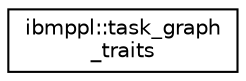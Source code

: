 digraph "Graphical Class Hierarchy"
{
  edge [fontname="Helvetica",fontsize="10",labelfontname="Helvetica",labelfontsize="10"];
  node [fontname="Helvetica",fontsize="10",shape=record];
  rankdir="LR";
  Node1 [label="ibmppl::task_graph\l_traits",height=0.2,width=0.4,color="black", fillcolor="white", style="filled",URL="$classibmppl_1_1task__graph__traits.html",tooltip="The task graph employed by the scheduler is an instatiation of the Graph class; These are the corresp..."];
}
